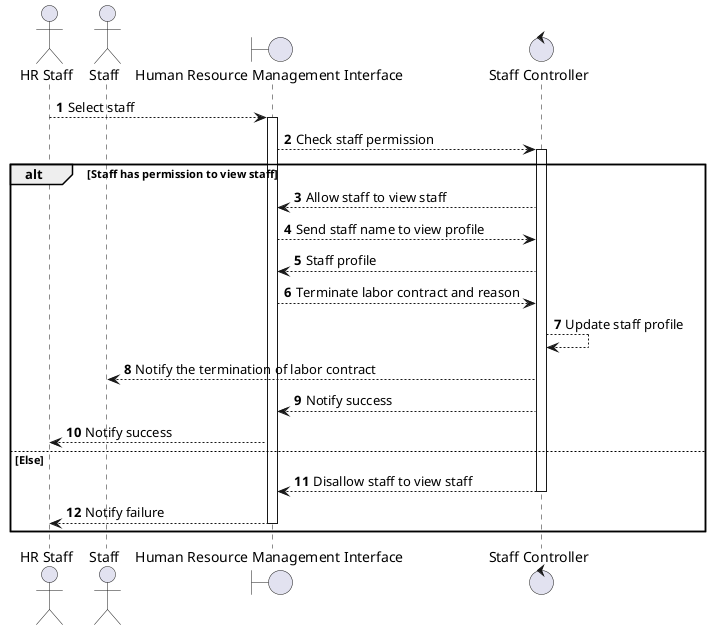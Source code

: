 @startuml "Make interview appointment"
autonumber
actor "HR Staff" as Staff
actor "Staff" as SStaff
boundary "Human Resource Management Interface" as HRMI
control "Staff Controller" as SCtl

Staff --> HRMI ++: Select staff
HRMI --> SCtl ++: Check staff permission
alt Staff has permission to view staff
SCtl --> HRMI: Allow staff to view staff
HRMI --> SCtl: Send staff name to view profile
SCtl --> HRMI: Staff profile
HRMI --> SCtl: Terminate labor contract and reason
SCtl --> SCtl: Update staff profile
SCtl --> SStaff: Notify the termination of labor contract
SCtl --> HRMI: Notify success
HRMI --> Staff: Notify success
else Else
SCtl --> HRMI --: Disallow staff to view staff
HRMI --> Staff --: Notify failure
end
@enduml